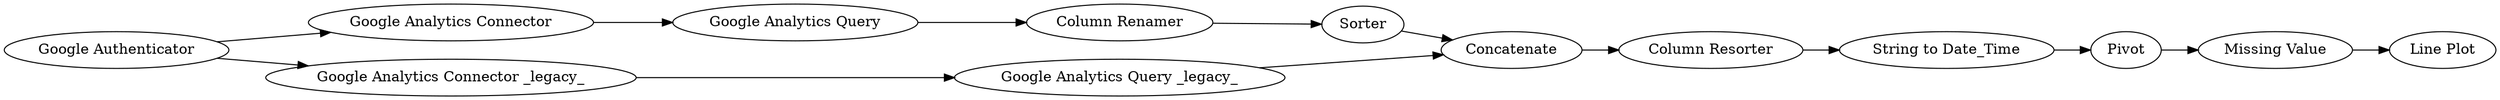 digraph {
	1 [label="Google Authenticator"]
	2 [label="Google Analytics Connector"]
	5 [label="Google Analytics Query _legacy_"]
	6 [label="Google Analytics Connector _legacy_"]
	7 [label=Concatenate]
	11 [label="Google Analytics Query"]
	12 [label="Column Renamer"]
	13 [label=Sorter]
	17 [label="Line Plot"]
	14 [label="Column Resorter"]
	18 [label="String to Date_Time"]
	20 [label=Pivot]
	21 [label="Missing Value"]
	14 -> 18
	18 -> 20
	20 -> 21
	1 -> 2
	1 -> 6
	2 -> 11
	5 -> 7
	6 -> 5
	7 -> 14
	11 -> 12
	12 -> 13
	13 -> 7
	21 -> 17
	rankdir=LR
}
